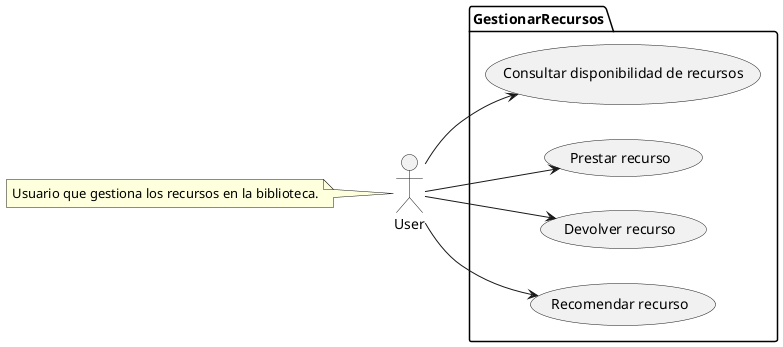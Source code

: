 @startuml
left to right direction
actor User as user
note left of user : Usuario que gestiona los recursos en la biblioteca.

package GestionarRecursos{
usecase "Consultar disponibilidad de recursos" as UseCase1
usecase "Prestar recurso" as UseCase2
usecase "Devolver recurso" as UseCase3
usecase "Recomendar recurso" as UseCase4
}


user --> UseCase1
user --> UseCase2
user --> UseCase3
user --> UseCase4
@enduml